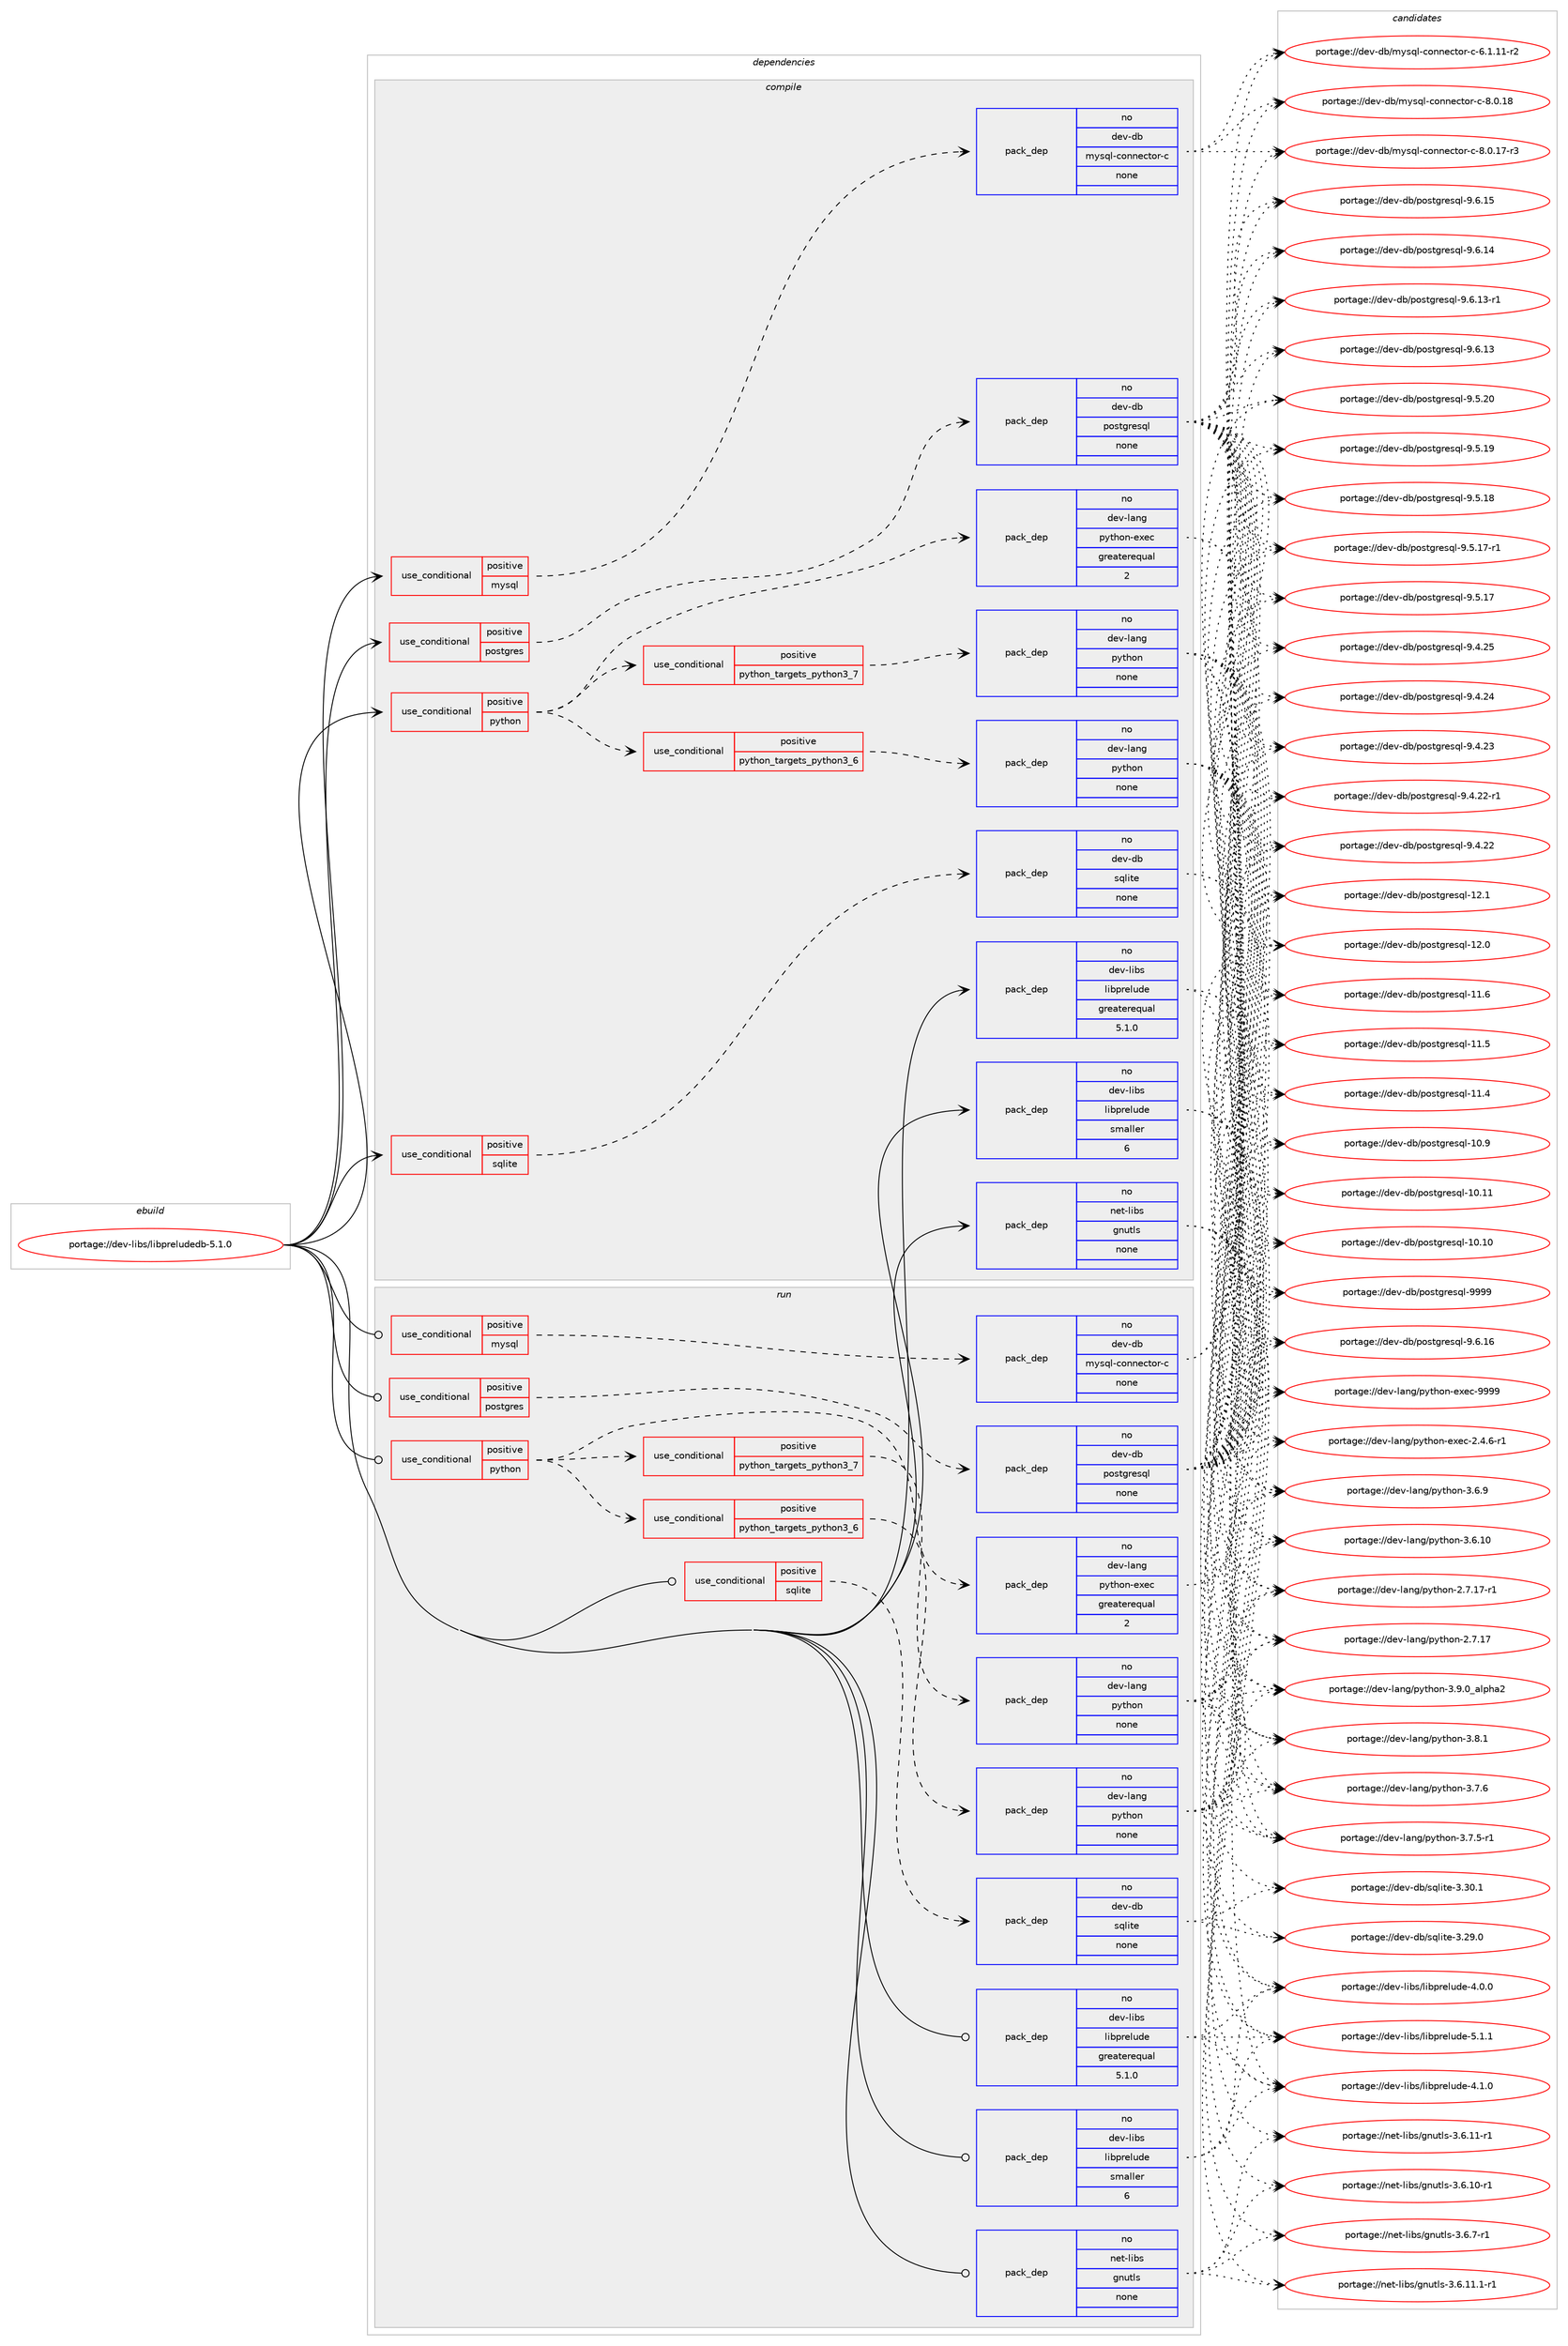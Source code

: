 digraph prolog {

# *************
# Graph options
# *************

newrank=true;
concentrate=true;
compound=true;
graph [rankdir=LR,fontname=Helvetica,fontsize=10,ranksep=1.5];#, ranksep=2.5, nodesep=0.2];
edge  [arrowhead=vee];
node  [fontname=Helvetica,fontsize=10];

# **********
# The ebuild
# **********

subgraph cluster_leftcol {
color=gray;
label=<<i>ebuild</i>>;
id [label="portage://dev-libs/libpreludedb-5.1.0", color=red, width=4, href="../dev-libs/libpreludedb-5.1.0.svg"];
}

# ****************
# The dependencies
# ****************

subgraph cluster_midcol {
color=gray;
label=<<i>dependencies</i>>;
subgraph cluster_compile {
fillcolor="#eeeeee";
style=filled;
label=<<i>compile</i>>;
subgraph cond124902 {
dependency510977 [label=<<TABLE BORDER="0" CELLBORDER="1" CELLSPACING="0" CELLPADDING="4"><TR><TD ROWSPAN="3" CELLPADDING="10">use_conditional</TD></TR><TR><TD>positive</TD></TR><TR><TD>mysql</TD></TR></TABLE>>, shape=none, color=red];
subgraph pack380839 {
dependency510978 [label=<<TABLE BORDER="0" CELLBORDER="1" CELLSPACING="0" CELLPADDING="4" WIDTH="220"><TR><TD ROWSPAN="6" CELLPADDING="30">pack_dep</TD></TR><TR><TD WIDTH="110">no</TD></TR><TR><TD>dev-db</TD></TR><TR><TD>mysql-connector-c</TD></TR><TR><TD>none</TD></TR><TR><TD></TD></TR></TABLE>>, shape=none, color=blue];
}
dependency510977:e -> dependency510978:w [weight=20,style="dashed",arrowhead="vee"];
}
id:e -> dependency510977:w [weight=20,style="solid",arrowhead="vee"];
subgraph cond124903 {
dependency510979 [label=<<TABLE BORDER="0" CELLBORDER="1" CELLSPACING="0" CELLPADDING="4"><TR><TD ROWSPAN="3" CELLPADDING="10">use_conditional</TD></TR><TR><TD>positive</TD></TR><TR><TD>postgres</TD></TR></TABLE>>, shape=none, color=red];
subgraph pack380840 {
dependency510980 [label=<<TABLE BORDER="0" CELLBORDER="1" CELLSPACING="0" CELLPADDING="4" WIDTH="220"><TR><TD ROWSPAN="6" CELLPADDING="30">pack_dep</TD></TR><TR><TD WIDTH="110">no</TD></TR><TR><TD>dev-db</TD></TR><TR><TD>postgresql</TD></TR><TR><TD>none</TD></TR><TR><TD></TD></TR></TABLE>>, shape=none, color=blue];
}
dependency510979:e -> dependency510980:w [weight=20,style="dashed",arrowhead="vee"];
}
id:e -> dependency510979:w [weight=20,style="solid",arrowhead="vee"];
subgraph cond124904 {
dependency510981 [label=<<TABLE BORDER="0" CELLBORDER="1" CELLSPACING="0" CELLPADDING="4"><TR><TD ROWSPAN="3" CELLPADDING="10">use_conditional</TD></TR><TR><TD>positive</TD></TR><TR><TD>python</TD></TR></TABLE>>, shape=none, color=red];
subgraph cond124905 {
dependency510982 [label=<<TABLE BORDER="0" CELLBORDER="1" CELLSPACING="0" CELLPADDING="4"><TR><TD ROWSPAN="3" CELLPADDING="10">use_conditional</TD></TR><TR><TD>positive</TD></TR><TR><TD>python_targets_python3_6</TD></TR></TABLE>>, shape=none, color=red];
subgraph pack380841 {
dependency510983 [label=<<TABLE BORDER="0" CELLBORDER="1" CELLSPACING="0" CELLPADDING="4" WIDTH="220"><TR><TD ROWSPAN="6" CELLPADDING="30">pack_dep</TD></TR><TR><TD WIDTH="110">no</TD></TR><TR><TD>dev-lang</TD></TR><TR><TD>python</TD></TR><TR><TD>none</TD></TR><TR><TD></TD></TR></TABLE>>, shape=none, color=blue];
}
dependency510982:e -> dependency510983:w [weight=20,style="dashed",arrowhead="vee"];
}
dependency510981:e -> dependency510982:w [weight=20,style="dashed",arrowhead="vee"];
subgraph cond124906 {
dependency510984 [label=<<TABLE BORDER="0" CELLBORDER="1" CELLSPACING="0" CELLPADDING="4"><TR><TD ROWSPAN="3" CELLPADDING="10">use_conditional</TD></TR><TR><TD>positive</TD></TR><TR><TD>python_targets_python3_7</TD></TR></TABLE>>, shape=none, color=red];
subgraph pack380842 {
dependency510985 [label=<<TABLE BORDER="0" CELLBORDER="1" CELLSPACING="0" CELLPADDING="4" WIDTH="220"><TR><TD ROWSPAN="6" CELLPADDING="30">pack_dep</TD></TR><TR><TD WIDTH="110">no</TD></TR><TR><TD>dev-lang</TD></TR><TR><TD>python</TD></TR><TR><TD>none</TD></TR><TR><TD></TD></TR></TABLE>>, shape=none, color=blue];
}
dependency510984:e -> dependency510985:w [weight=20,style="dashed",arrowhead="vee"];
}
dependency510981:e -> dependency510984:w [weight=20,style="dashed",arrowhead="vee"];
subgraph pack380843 {
dependency510986 [label=<<TABLE BORDER="0" CELLBORDER="1" CELLSPACING="0" CELLPADDING="4" WIDTH="220"><TR><TD ROWSPAN="6" CELLPADDING="30">pack_dep</TD></TR><TR><TD WIDTH="110">no</TD></TR><TR><TD>dev-lang</TD></TR><TR><TD>python-exec</TD></TR><TR><TD>greaterequal</TD></TR><TR><TD>2</TD></TR></TABLE>>, shape=none, color=blue];
}
dependency510981:e -> dependency510986:w [weight=20,style="dashed",arrowhead="vee"];
}
id:e -> dependency510981:w [weight=20,style="solid",arrowhead="vee"];
subgraph cond124907 {
dependency510987 [label=<<TABLE BORDER="0" CELLBORDER="1" CELLSPACING="0" CELLPADDING="4"><TR><TD ROWSPAN="3" CELLPADDING="10">use_conditional</TD></TR><TR><TD>positive</TD></TR><TR><TD>sqlite</TD></TR></TABLE>>, shape=none, color=red];
subgraph pack380844 {
dependency510988 [label=<<TABLE BORDER="0" CELLBORDER="1" CELLSPACING="0" CELLPADDING="4" WIDTH="220"><TR><TD ROWSPAN="6" CELLPADDING="30">pack_dep</TD></TR><TR><TD WIDTH="110">no</TD></TR><TR><TD>dev-db</TD></TR><TR><TD>sqlite</TD></TR><TR><TD>none</TD></TR><TR><TD></TD></TR></TABLE>>, shape=none, color=blue];
}
dependency510987:e -> dependency510988:w [weight=20,style="dashed",arrowhead="vee"];
}
id:e -> dependency510987:w [weight=20,style="solid",arrowhead="vee"];
subgraph pack380845 {
dependency510989 [label=<<TABLE BORDER="0" CELLBORDER="1" CELLSPACING="0" CELLPADDING="4" WIDTH="220"><TR><TD ROWSPAN="6" CELLPADDING="30">pack_dep</TD></TR><TR><TD WIDTH="110">no</TD></TR><TR><TD>dev-libs</TD></TR><TR><TD>libprelude</TD></TR><TR><TD>greaterequal</TD></TR><TR><TD>5.1.0</TD></TR></TABLE>>, shape=none, color=blue];
}
id:e -> dependency510989:w [weight=20,style="solid",arrowhead="vee"];
subgraph pack380846 {
dependency510990 [label=<<TABLE BORDER="0" CELLBORDER="1" CELLSPACING="0" CELLPADDING="4" WIDTH="220"><TR><TD ROWSPAN="6" CELLPADDING="30">pack_dep</TD></TR><TR><TD WIDTH="110">no</TD></TR><TR><TD>dev-libs</TD></TR><TR><TD>libprelude</TD></TR><TR><TD>smaller</TD></TR><TR><TD>6</TD></TR></TABLE>>, shape=none, color=blue];
}
id:e -> dependency510990:w [weight=20,style="solid",arrowhead="vee"];
subgraph pack380847 {
dependency510991 [label=<<TABLE BORDER="0" CELLBORDER="1" CELLSPACING="0" CELLPADDING="4" WIDTH="220"><TR><TD ROWSPAN="6" CELLPADDING="30">pack_dep</TD></TR><TR><TD WIDTH="110">no</TD></TR><TR><TD>net-libs</TD></TR><TR><TD>gnutls</TD></TR><TR><TD>none</TD></TR><TR><TD></TD></TR></TABLE>>, shape=none, color=blue];
}
id:e -> dependency510991:w [weight=20,style="solid",arrowhead="vee"];
}
subgraph cluster_compileandrun {
fillcolor="#eeeeee";
style=filled;
label=<<i>compile and run</i>>;
}
subgraph cluster_run {
fillcolor="#eeeeee";
style=filled;
label=<<i>run</i>>;
subgraph cond124908 {
dependency510992 [label=<<TABLE BORDER="0" CELLBORDER="1" CELLSPACING="0" CELLPADDING="4"><TR><TD ROWSPAN="3" CELLPADDING="10">use_conditional</TD></TR><TR><TD>positive</TD></TR><TR><TD>mysql</TD></TR></TABLE>>, shape=none, color=red];
subgraph pack380848 {
dependency510993 [label=<<TABLE BORDER="0" CELLBORDER="1" CELLSPACING="0" CELLPADDING="4" WIDTH="220"><TR><TD ROWSPAN="6" CELLPADDING="30">pack_dep</TD></TR><TR><TD WIDTH="110">no</TD></TR><TR><TD>dev-db</TD></TR><TR><TD>mysql-connector-c</TD></TR><TR><TD>none</TD></TR><TR><TD></TD></TR></TABLE>>, shape=none, color=blue];
}
dependency510992:e -> dependency510993:w [weight=20,style="dashed",arrowhead="vee"];
}
id:e -> dependency510992:w [weight=20,style="solid",arrowhead="odot"];
subgraph cond124909 {
dependency510994 [label=<<TABLE BORDER="0" CELLBORDER="1" CELLSPACING="0" CELLPADDING="4"><TR><TD ROWSPAN="3" CELLPADDING="10">use_conditional</TD></TR><TR><TD>positive</TD></TR><TR><TD>postgres</TD></TR></TABLE>>, shape=none, color=red];
subgraph pack380849 {
dependency510995 [label=<<TABLE BORDER="0" CELLBORDER="1" CELLSPACING="0" CELLPADDING="4" WIDTH="220"><TR><TD ROWSPAN="6" CELLPADDING="30">pack_dep</TD></TR><TR><TD WIDTH="110">no</TD></TR><TR><TD>dev-db</TD></TR><TR><TD>postgresql</TD></TR><TR><TD>none</TD></TR><TR><TD></TD></TR></TABLE>>, shape=none, color=blue];
}
dependency510994:e -> dependency510995:w [weight=20,style="dashed",arrowhead="vee"];
}
id:e -> dependency510994:w [weight=20,style="solid",arrowhead="odot"];
subgraph cond124910 {
dependency510996 [label=<<TABLE BORDER="0" CELLBORDER="1" CELLSPACING="0" CELLPADDING="4"><TR><TD ROWSPAN="3" CELLPADDING="10">use_conditional</TD></TR><TR><TD>positive</TD></TR><TR><TD>python</TD></TR></TABLE>>, shape=none, color=red];
subgraph cond124911 {
dependency510997 [label=<<TABLE BORDER="0" CELLBORDER="1" CELLSPACING="0" CELLPADDING="4"><TR><TD ROWSPAN="3" CELLPADDING="10">use_conditional</TD></TR><TR><TD>positive</TD></TR><TR><TD>python_targets_python3_6</TD></TR></TABLE>>, shape=none, color=red];
subgraph pack380850 {
dependency510998 [label=<<TABLE BORDER="0" CELLBORDER="1" CELLSPACING="0" CELLPADDING="4" WIDTH="220"><TR><TD ROWSPAN="6" CELLPADDING="30">pack_dep</TD></TR><TR><TD WIDTH="110">no</TD></TR><TR><TD>dev-lang</TD></TR><TR><TD>python</TD></TR><TR><TD>none</TD></TR><TR><TD></TD></TR></TABLE>>, shape=none, color=blue];
}
dependency510997:e -> dependency510998:w [weight=20,style="dashed",arrowhead="vee"];
}
dependency510996:e -> dependency510997:w [weight=20,style="dashed",arrowhead="vee"];
subgraph cond124912 {
dependency510999 [label=<<TABLE BORDER="0" CELLBORDER="1" CELLSPACING="0" CELLPADDING="4"><TR><TD ROWSPAN="3" CELLPADDING="10">use_conditional</TD></TR><TR><TD>positive</TD></TR><TR><TD>python_targets_python3_7</TD></TR></TABLE>>, shape=none, color=red];
subgraph pack380851 {
dependency511000 [label=<<TABLE BORDER="0" CELLBORDER="1" CELLSPACING="0" CELLPADDING="4" WIDTH="220"><TR><TD ROWSPAN="6" CELLPADDING="30">pack_dep</TD></TR><TR><TD WIDTH="110">no</TD></TR><TR><TD>dev-lang</TD></TR><TR><TD>python</TD></TR><TR><TD>none</TD></TR><TR><TD></TD></TR></TABLE>>, shape=none, color=blue];
}
dependency510999:e -> dependency511000:w [weight=20,style="dashed",arrowhead="vee"];
}
dependency510996:e -> dependency510999:w [weight=20,style="dashed",arrowhead="vee"];
subgraph pack380852 {
dependency511001 [label=<<TABLE BORDER="0" CELLBORDER="1" CELLSPACING="0" CELLPADDING="4" WIDTH="220"><TR><TD ROWSPAN="6" CELLPADDING="30">pack_dep</TD></TR><TR><TD WIDTH="110">no</TD></TR><TR><TD>dev-lang</TD></TR><TR><TD>python-exec</TD></TR><TR><TD>greaterequal</TD></TR><TR><TD>2</TD></TR></TABLE>>, shape=none, color=blue];
}
dependency510996:e -> dependency511001:w [weight=20,style="dashed",arrowhead="vee"];
}
id:e -> dependency510996:w [weight=20,style="solid",arrowhead="odot"];
subgraph cond124913 {
dependency511002 [label=<<TABLE BORDER="0" CELLBORDER="1" CELLSPACING="0" CELLPADDING="4"><TR><TD ROWSPAN="3" CELLPADDING="10">use_conditional</TD></TR><TR><TD>positive</TD></TR><TR><TD>sqlite</TD></TR></TABLE>>, shape=none, color=red];
subgraph pack380853 {
dependency511003 [label=<<TABLE BORDER="0" CELLBORDER="1" CELLSPACING="0" CELLPADDING="4" WIDTH="220"><TR><TD ROWSPAN="6" CELLPADDING="30">pack_dep</TD></TR><TR><TD WIDTH="110">no</TD></TR><TR><TD>dev-db</TD></TR><TR><TD>sqlite</TD></TR><TR><TD>none</TD></TR><TR><TD></TD></TR></TABLE>>, shape=none, color=blue];
}
dependency511002:e -> dependency511003:w [weight=20,style="dashed",arrowhead="vee"];
}
id:e -> dependency511002:w [weight=20,style="solid",arrowhead="odot"];
subgraph pack380854 {
dependency511004 [label=<<TABLE BORDER="0" CELLBORDER="1" CELLSPACING="0" CELLPADDING="4" WIDTH="220"><TR><TD ROWSPAN="6" CELLPADDING="30">pack_dep</TD></TR><TR><TD WIDTH="110">no</TD></TR><TR><TD>dev-libs</TD></TR><TR><TD>libprelude</TD></TR><TR><TD>greaterequal</TD></TR><TR><TD>5.1.0</TD></TR></TABLE>>, shape=none, color=blue];
}
id:e -> dependency511004:w [weight=20,style="solid",arrowhead="odot"];
subgraph pack380855 {
dependency511005 [label=<<TABLE BORDER="0" CELLBORDER="1" CELLSPACING="0" CELLPADDING="4" WIDTH="220"><TR><TD ROWSPAN="6" CELLPADDING="30">pack_dep</TD></TR><TR><TD WIDTH="110">no</TD></TR><TR><TD>dev-libs</TD></TR><TR><TD>libprelude</TD></TR><TR><TD>smaller</TD></TR><TR><TD>6</TD></TR></TABLE>>, shape=none, color=blue];
}
id:e -> dependency511005:w [weight=20,style="solid",arrowhead="odot"];
subgraph pack380856 {
dependency511006 [label=<<TABLE BORDER="0" CELLBORDER="1" CELLSPACING="0" CELLPADDING="4" WIDTH="220"><TR><TD ROWSPAN="6" CELLPADDING="30">pack_dep</TD></TR><TR><TD WIDTH="110">no</TD></TR><TR><TD>net-libs</TD></TR><TR><TD>gnutls</TD></TR><TR><TD>none</TD></TR><TR><TD></TD></TR></TABLE>>, shape=none, color=blue];
}
id:e -> dependency511006:w [weight=20,style="solid",arrowhead="odot"];
}
}

# **************
# The candidates
# **************

subgraph cluster_choices {
rank=same;
color=gray;
label=<<i>candidates</i>>;

subgraph choice380839 {
color=black;
nodesep=1;
choice100101118451009847109121115113108459911111011010199116111114459945564648464956 [label="portage://dev-db/mysql-connector-c-8.0.18", color=red, width=4,href="../dev-db/mysql-connector-c-8.0.18.svg"];
choice1001011184510098471091211151131084599111110110101991161111144599455646484649554511451 [label="portage://dev-db/mysql-connector-c-8.0.17-r3", color=red, width=4,href="../dev-db/mysql-connector-c-8.0.17-r3.svg"];
choice1001011184510098471091211151131084599111110110101991161111144599455446494649494511450 [label="portage://dev-db/mysql-connector-c-6.1.11-r2", color=red, width=4,href="../dev-db/mysql-connector-c-6.1.11-r2.svg"];
dependency510978:e -> choice100101118451009847109121115113108459911111011010199116111114459945564648464956:w [style=dotted,weight="100"];
dependency510978:e -> choice1001011184510098471091211151131084599111110110101991161111144599455646484649554511451:w [style=dotted,weight="100"];
dependency510978:e -> choice1001011184510098471091211151131084599111110110101991161111144599455446494649494511450:w [style=dotted,weight="100"];
}
subgraph choice380840 {
color=black;
nodesep=1;
choice1001011184510098471121111151161031141011151131084557575757 [label="portage://dev-db/postgresql-9999", color=red, width=4,href="../dev-db/postgresql-9999.svg"];
choice10010111845100984711211111511610311410111511310845574654464954 [label="portage://dev-db/postgresql-9.6.16", color=red, width=4,href="../dev-db/postgresql-9.6.16.svg"];
choice10010111845100984711211111511610311410111511310845574654464953 [label="portage://dev-db/postgresql-9.6.15", color=red, width=4,href="../dev-db/postgresql-9.6.15.svg"];
choice10010111845100984711211111511610311410111511310845574654464952 [label="portage://dev-db/postgresql-9.6.14", color=red, width=4,href="../dev-db/postgresql-9.6.14.svg"];
choice100101118451009847112111115116103114101115113108455746544649514511449 [label="portage://dev-db/postgresql-9.6.13-r1", color=red, width=4,href="../dev-db/postgresql-9.6.13-r1.svg"];
choice10010111845100984711211111511610311410111511310845574654464951 [label="portage://dev-db/postgresql-9.6.13", color=red, width=4,href="../dev-db/postgresql-9.6.13.svg"];
choice10010111845100984711211111511610311410111511310845574653465048 [label="portage://dev-db/postgresql-9.5.20", color=red, width=4,href="../dev-db/postgresql-9.5.20.svg"];
choice10010111845100984711211111511610311410111511310845574653464957 [label="portage://dev-db/postgresql-9.5.19", color=red, width=4,href="../dev-db/postgresql-9.5.19.svg"];
choice10010111845100984711211111511610311410111511310845574653464956 [label="portage://dev-db/postgresql-9.5.18", color=red, width=4,href="../dev-db/postgresql-9.5.18.svg"];
choice100101118451009847112111115116103114101115113108455746534649554511449 [label="portage://dev-db/postgresql-9.5.17-r1", color=red, width=4,href="../dev-db/postgresql-9.5.17-r1.svg"];
choice10010111845100984711211111511610311410111511310845574653464955 [label="portage://dev-db/postgresql-9.5.17", color=red, width=4,href="../dev-db/postgresql-9.5.17.svg"];
choice10010111845100984711211111511610311410111511310845574652465053 [label="portage://dev-db/postgresql-9.4.25", color=red, width=4,href="../dev-db/postgresql-9.4.25.svg"];
choice10010111845100984711211111511610311410111511310845574652465052 [label="portage://dev-db/postgresql-9.4.24", color=red, width=4,href="../dev-db/postgresql-9.4.24.svg"];
choice10010111845100984711211111511610311410111511310845574652465051 [label="portage://dev-db/postgresql-9.4.23", color=red, width=4,href="../dev-db/postgresql-9.4.23.svg"];
choice100101118451009847112111115116103114101115113108455746524650504511449 [label="portage://dev-db/postgresql-9.4.22-r1", color=red, width=4,href="../dev-db/postgresql-9.4.22-r1.svg"];
choice10010111845100984711211111511610311410111511310845574652465050 [label="portage://dev-db/postgresql-9.4.22", color=red, width=4,href="../dev-db/postgresql-9.4.22.svg"];
choice1001011184510098471121111151161031141011151131084549504649 [label="portage://dev-db/postgresql-12.1", color=red, width=4,href="../dev-db/postgresql-12.1.svg"];
choice1001011184510098471121111151161031141011151131084549504648 [label="portage://dev-db/postgresql-12.0", color=red, width=4,href="../dev-db/postgresql-12.0.svg"];
choice1001011184510098471121111151161031141011151131084549494654 [label="portage://dev-db/postgresql-11.6", color=red, width=4,href="../dev-db/postgresql-11.6.svg"];
choice1001011184510098471121111151161031141011151131084549494653 [label="portage://dev-db/postgresql-11.5", color=red, width=4,href="../dev-db/postgresql-11.5.svg"];
choice1001011184510098471121111151161031141011151131084549494652 [label="portage://dev-db/postgresql-11.4", color=red, width=4,href="../dev-db/postgresql-11.4.svg"];
choice1001011184510098471121111151161031141011151131084549484657 [label="portage://dev-db/postgresql-10.9", color=red, width=4,href="../dev-db/postgresql-10.9.svg"];
choice100101118451009847112111115116103114101115113108454948464949 [label="portage://dev-db/postgresql-10.11", color=red, width=4,href="../dev-db/postgresql-10.11.svg"];
choice100101118451009847112111115116103114101115113108454948464948 [label="portage://dev-db/postgresql-10.10", color=red, width=4,href="../dev-db/postgresql-10.10.svg"];
dependency510980:e -> choice1001011184510098471121111151161031141011151131084557575757:w [style=dotted,weight="100"];
dependency510980:e -> choice10010111845100984711211111511610311410111511310845574654464954:w [style=dotted,weight="100"];
dependency510980:e -> choice10010111845100984711211111511610311410111511310845574654464953:w [style=dotted,weight="100"];
dependency510980:e -> choice10010111845100984711211111511610311410111511310845574654464952:w [style=dotted,weight="100"];
dependency510980:e -> choice100101118451009847112111115116103114101115113108455746544649514511449:w [style=dotted,weight="100"];
dependency510980:e -> choice10010111845100984711211111511610311410111511310845574654464951:w [style=dotted,weight="100"];
dependency510980:e -> choice10010111845100984711211111511610311410111511310845574653465048:w [style=dotted,weight="100"];
dependency510980:e -> choice10010111845100984711211111511610311410111511310845574653464957:w [style=dotted,weight="100"];
dependency510980:e -> choice10010111845100984711211111511610311410111511310845574653464956:w [style=dotted,weight="100"];
dependency510980:e -> choice100101118451009847112111115116103114101115113108455746534649554511449:w [style=dotted,weight="100"];
dependency510980:e -> choice10010111845100984711211111511610311410111511310845574653464955:w [style=dotted,weight="100"];
dependency510980:e -> choice10010111845100984711211111511610311410111511310845574652465053:w [style=dotted,weight="100"];
dependency510980:e -> choice10010111845100984711211111511610311410111511310845574652465052:w [style=dotted,weight="100"];
dependency510980:e -> choice10010111845100984711211111511610311410111511310845574652465051:w [style=dotted,weight="100"];
dependency510980:e -> choice100101118451009847112111115116103114101115113108455746524650504511449:w [style=dotted,weight="100"];
dependency510980:e -> choice10010111845100984711211111511610311410111511310845574652465050:w [style=dotted,weight="100"];
dependency510980:e -> choice1001011184510098471121111151161031141011151131084549504649:w [style=dotted,weight="100"];
dependency510980:e -> choice1001011184510098471121111151161031141011151131084549504648:w [style=dotted,weight="100"];
dependency510980:e -> choice1001011184510098471121111151161031141011151131084549494654:w [style=dotted,weight="100"];
dependency510980:e -> choice1001011184510098471121111151161031141011151131084549494653:w [style=dotted,weight="100"];
dependency510980:e -> choice1001011184510098471121111151161031141011151131084549494652:w [style=dotted,weight="100"];
dependency510980:e -> choice1001011184510098471121111151161031141011151131084549484657:w [style=dotted,weight="100"];
dependency510980:e -> choice100101118451009847112111115116103114101115113108454948464949:w [style=dotted,weight="100"];
dependency510980:e -> choice100101118451009847112111115116103114101115113108454948464948:w [style=dotted,weight="100"];
}
subgraph choice380841 {
color=black;
nodesep=1;
choice10010111845108971101034711212111610411111045514657464895971081121049750 [label="portage://dev-lang/python-3.9.0_alpha2", color=red, width=4,href="../dev-lang/python-3.9.0_alpha2.svg"];
choice100101118451089711010347112121116104111110455146564649 [label="portage://dev-lang/python-3.8.1", color=red, width=4,href="../dev-lang/python-3.8.1.svg"];
choice100101118451089711010347112121116104111110455146554654 [label="portage://dev-lang/python-3.7.6", color=red, width=4,href="../dev-lang/python-3.7.6.svg"];
choice1001011184510897110103471121211161041111104551465546534511449 [label="portage://dev-lang/python-3.7.5-r1", color=red, width=4,href="../dev-lang/python-3.7.5-r1.svg"];
choice100101118451089711010347112121116104111110455146544657 [label="portage://dev-lang/python-3.6.9", color=red, width=4,href="../dev-lang/python-3.6.9.svg"];
choice10010111845108971101034711212111610411111045514654464948 [label="portage://dev-lang/python-3.6.10", color=red, width=4,href="../dev-lang/python-3.6.10.svg"];
choice100101118451089711010347112121116104111110455046554649554511449 [label="portage://dev-lang/python-2.7.17-r1", color=red, width=4,href="../dev-lang/python-2.7.17-r1.svg"];
choice10010111845108971101034711212111610411111045504655464955 [label="portage://dev-lang/python-2.7.17", color=red, width=4,href="../dev-lang/python-2.7.17.svg"];
dependency510983:e -> choice10010111845108971101034711212111610411111045514657464895971081121049750:w [style=dotted,weight="100"];
dependency510983:e -> choice100101118451089711010347112121116104111110455146564649:w [style=dotted,weight="100"];
dependency510983:e -> choice100101118451089711010347112121116104111110455146554654:w [style=dotted,weight="100"];
dependency510983:e -> choice1001011184510897110103471121211161041111104551465546534511449:w [style=dotted,weight="100"];
dependency510983:e -> choice100101118451089711010347112121116104111110455146544657:w [style=dotted,weight="100"];
dependency510983:e -> choice10010111845108971101034711212111610411111045514654464948:w [style=dotted,weight="100"];
dependency510983:e -> choice100101118451089711010347112121116104111110455046554649554511449:w [style=dotted,weight="100"];
dependency510983:e -> choice10010111845108971101034711212111610411111045504655464955:w [style=dotted,weight="100"];
}
subgraph choice380842 {
color=black;
nodesep=1;
choice10010111845108971101034711212111610411111045514657464895971081121049750 [label="portage://dev-lang/python-3.9.0_alpha2", color=red, width=4,href="../dev-lang/python-3.9.0_alpha2.svg"];
choice100101118451089711010347112121116104111110455146564649 [label="portage://dev-lang/python-3.8.1", color=red, width=4,href="../dev-lang/python-3.8.1.svg"];
choice100101118451089711010347112121116104111110455146554654 [label="portage://dev-lang/python-3.7.6", color=red, width=4,href="../dev-lang/python-3.7.6.svg"];
choice1001011184510897110103471121211161041111104551465546534511449 [label="portage://dev-lang/python-3.7.5-r1", color=red, width=4,href="../dev-lang/python-3.7.5-r1.svg"];
choice100101118451089711010347112121116104111110455146544657 [label="portage://dev-lang/python-3.6.9", color=red, width=4,href="../dev-lang/python-3.6.9.svg"];
choice10010111845108971101034711212111610411111045514654464948 [label="portage://dev-lang/python-3.6.10", color=red, width=4,href="../dev-lang/python-3.6.10.svg"];
choice100101118451089711010347112121116104111110455046554649554511449 [label="portage://dev-lang/python-2.7.17-r1", color=red, width=4,href="../dev-lang/python-2.7.17-r1.svg"];
choice10010111845108971101034711212111610411111045504655464955 [label="portage://dev-lang/python-2.7.17", color=red, width=4,href="../dev-lang/python-2.7.17.svg"];
dependency510985:e -> choice10010111845108971101034711212111610411111045514657464895971081121049750:w [style=dotted,weight="100"];
dependency510985:e -> choice100101118451089711010347112121116104111110455146564649:w [style=dotted,weight="100"];
dependency510985:e -> choice100101118451089711010347112121116104111110455146554654:w [style=dotted,weight="100"];
dependency510985:e -> choice1001011184510897110103471121211161041111104551465546534511449:w [style=dotted,weight="100"];
dependency510985:e -> choice100101118451089711010347112121116104111110455146544657:w [style=dotted,weight="100"];
dependency510985:e -> choice10010111845108971101034711212111610411111045514654464948:w [style=dotted,weight="100"];
dependency510985:e -> choice100101118451089711010347112121116104111110455046554649554511449:w [style=dotted,weight="100"];
dependency510985:e -> choice10010111845108971101034711212111610411111045504655464955:w [style=dotted,weight="100"];
}
subgraph choice380843 {
color=black;
nodesep=1;
choice10010111845108971101034711212111610411111045101120101994557575757 [label="portage://dev-lang/python-exec-9999", color=red, width=4,href="../dev-lang/python-exec-9999.svg"];
choice10010111845108971101034711212111610411111045101120101994550465246544511449 [label="portage://dev-lang/python-exec-2.4.6-r1", color=red, width=4,href="../dev-lang/python-exec-2.4.6-r1.svg"];
dependency510986:e -> choice10010111845108971101034711212111610411111045101120101994557575757:w [style=dotted,weight="100"];
dependency510986:e -> choice10010111845108971101034711212111610411111045101120101994550465246544511449:w [style=dotted,weight="100"];
}
subgraph choice380844 {
color=black;
nodesep=1;
choice10010111845100984711511310810511610145514651484649 [label="portage://dev-db/sqlite-3.30.1", color=red, width=4,href="../dev-db/sqlite-3.30.1.svg"];
choice10010111845100984711511310810511610145514650574648 [label="portage://dev-db/sqlite-3.29.0", color=red, width=4,href="../dev-db/sqlite-3.29.0.svg"];
dependency510988:e -> choice10010111845100984711511310810511610145514651484649:w [style=dotted,weight="100"];
dependency510988:e -> choice10010111845100984711511310810511610145514650574648:w [style=dotted,weight="100"];
}
subgraph choice380845 {
color=black;
nodesep=1;
choice10010111845108105981154710810598112114101108117100101455346494649 [label="portage://dev-libs/libprelude-5.1.1", color=red, width=4,href="../dev-libs/libprelude-5.1.1.svg"];
choice10010111845108105981154710810598112114101108117100101455246494648 [label="portage://dev-libs/libprelude-4.1.0", color=red, width=4,href="../dev-libs/libprelude-4.1.0.svg"];
choice10010111845108105981154710810598112114101108117100101455246484648 [label="portage://dev-libs/libprelude-4.0.0", color=red, width=4,href="../dev-libs/libprelude-4.0.0.svg"];
dependency510989:e -> choice10010111845108105981154710810598112114101108117100101455346494649:w [style=dotted,weight="100"];
dependency510989:e -> choice10010111845108105981154710810598112114101108117100101455246494648:w [style=dotted,weight="100"];
dependency510989:e -> choice10010111845108105981154710810598112114101108117100101455246484648:w [style=dotted,weight="100"];
}
subgraph choice380846 {
color=black;
nodesep=1;
choice10010111845108105981154710810598112114101108117100101455346494649 [label="portage://dev-libs/libprelude-5.1.1", color=red, width=4,href="../dev-libs/libprelude-5.1.1.svg"];
choice10010111845108105981154710810598112114101108117100101455246494648 [label="portage://dev-libs/libprelude-4.1.0", color=red, width=4,href="../dev-libs/libprelude-4.1.0.svg"];
choice10010111845108105981154710810598112114101108117100101455246484648 [label="portage://dev-libs/libprelude-4.0.0", color=red, width=4,href="../dev-libs/libprelude-4.0.0.svg"];
dependency510990:e -> choice10010111845108105981154710810598112114101108117100101455346494649:w [style=dotted,weight="100"];
dependency510990:e -> choice10010111845108105981154710810598112114101108117100101455246494648:w [style=dotted,weight="100"];
dependency510990:e -> choice10010111845108105981154710810598112114101108117100101455246484648:w [style=dotted,weight="100"];
}
subgraph choice380847 {
color=black;
nodesep=1;
choice1101011164510810598115471031101171161081154551465446554511449 [label="portage://net-libs/gnutls-3.6.7-r1", color=red, width=4,href="../net-libs/gnutls-3.6.7-r1.svg"];
choice1101011164510810598115471031101171161081154551465446494946494511449 [label="portage://net-libs/gnutls-3.6.11.1-r1", color=red, width=4,href="../net-libs/gnutls-3.6.11.1-r1.svg"];
choice110101116451081059811547103110117116108115455146544649494511449 [label="portage://net-libs/gnutls-3.6.11-r1", color=red, width=4,href="../net-libs/gnutls-3.6.11-r1.svg"];
choice110101116451081059811547103110117116108115455146544649484511449 [label="portage://net-libs/gnutls-3.6.10-r1", color=red, width=4,href="../net-libs/gnutls-3.6.10-r1.svg"];
dependency510991:e -> choice1101011164510810598115471031101171161081154551465446554511449:w [style=dotted,weight="100"];
dependency510991:e -> choice1101011164510810598115471031101171161081154551465446494946494511449:w [style=dotted,weight="100"];
dependency510991:e -> choice110101116451081059811547103110117116108115455146544649494511449:w [style=dotted,weight="100"];
dependency510991:e -> choice110101116451081059811547103110117116108115455146544649484511449:w [style=dotted,weight="100"];
}
subgraph choice380848 {
color=black;
nodesep=1;
choice100101118451009847109121115113108459911111011010199116111114459945564648464956 [label="portage://dev-db/mysql-connector-c-8.0.18", color=red, width=4,href="../dev-db/mysql-connector-c-8.0.18.svg"];
choice1001011184510098471091211151131084599111110110101991161111144599455646484649554511451 [label="portage://dev-db/mysql-connector-c-8.0.17-r3", color=red, width=4,href="../dev-db/mysql-connector-c-8.0.17-r3.svg"];
choice1001011184510098471091211151131084599111110110101991161111144599455446494649494511450 [label="portage://dev-db/mysql-connector-c-6.1.11-r2", color=red, width=4,href="../dev-db/mysql-connector-c-6.1.11-r2.svg"];
dependency510993:e -> choice100101118451009847109121115113108459911111011010199116111114459945564648464956:w [style=dotted,weight="100"];
dependency510993:e -> choice1001011184510098471091211151131084599111110110101991161111144599455646484649554511451:w [style=dotted,weight="100"];
dependency510993:e -> choice1001011184510098471091211151131084599111110110101991161111144599455446494649494511450:w [style=dotted,weight="100"];
}
subgraph choice380849 {
color=black;
nodesep=1;
choice1001011184510098471121111151161031141011151131084557575757 [label="portage://dev-db/postgresql-9999", color=red, width=4,href="../dev-db/postgresql-9999.svg"];
choice10010111845100984711211111511610311410111511310845574654464954 [label="portage://dev-db/postgresql-9.6.16", color=red, width=4,href="../dev-db/postgresql-9.6.16.svg"];
choice10010111845100984711211111511610311410111511310845574654464953 [label="portage://dev-db/postgresql-9.6.15", color=red, width=4,href="../dev-db/postgresql-9.6.15.svg"];
choice10010111845100984711211111511610311410111511310845574654464952 [label="portage://dev-db/postgresql-9.6.14", color=red, width=4,href="../dev-db/postgresql-9.6.14.svg"];
choice100101118451009847112111115116103114101115113108455746544649514511449 [label="portage://dev-db/postgresql-9.6.13-r1", color=red, width=4,href="../dev-db/postgresql-9.6.13-r1.svg"];
choice10010111845100984711211111511610311410111511310845574654464951 [label="portage://dev-db/postgresql-9.6.13", color=red, width=4,href="../dev-db/postgresql-9.6.13.svg"];
choice10010111845100984711211111511610311410111511310845574653465048 [label="portage://dev-db/postgresql-9.5.20", color=red, width=4,href="../dev-db/postgresql-9.5.20.svg"];
choice10010111845100984711211111511610311410111511310845574653464957 [label="portage://dev-db/postgresql-9.5.19", color=red, width=4,href="../dev-db/postgresql-9.5.19.svg"];
choice10010111845100984711211111511610311410111511310845574653464956 [label="portage://dev-db/postgresql-9.5.18", color=red, width=4,href="../dev-db/postgresql-9.5.18.svg"];
choice100101118451009847112111115116103114101115113108455746534649554511449 [label="portage://dev-db/postgresql-9.5.17-r1", color=red, width=4,href="../dev-db/postgresql-9.5.17-r1.svg"];
choice10010111845100984711211111511610311410111511310845574653464955 [label="portage://dev-db/postgresql-9.5.17", color=red, width=4,href="../dev-db/postgresql-9.5.17.svg"];
choice10010111845100984711211111511610311410111511310845574652465053 [label="portage://dev-db/postgresql-9.4.25", color=red, width=4,href="../dev-db/postgresql-9.4.25.svg"];
choice10010111845100984711211111511610311410111511310845574652465052 [label="portage://dev-db/postgresql-9.4.24", color=red, width=4,href="../dev-db/postgresql-9.4.24.svg"];
choice10010111845100984711211111511610311410111511310845574652465051 [label="portage://dev-db/postgresql-9.4.23", color=red, width=4,href="../dev-db/postgresql-9.4.23.svg"];
choice100101118451009847112111115116103114101115113108455746524650504511449 [label="portage://dev-db/postgresql-9.4.22-r1", color=red, width=4,href="../dev-db/postgresql-9.4.22-r1.svg"];
choice10010111845100984711211111511610311410111511310845574652465050 [label="portage://dev-db/postgresql-9.4.22", color=red, width=4,href="../dev-db/postgresql-9.4.22.svg"];
choice1001011184510098471121111151161031141011151131084549504649 [label="portage://dev-db/postgresql-12.1", color=red, width=4,href="../dev-db/postgresql-12.1.svg"];
choice1001011184510098471121111151161031141011151131084549504648 [label="portage://dev-db/postgresql-12.0", color=red, width=4,href="../dev-db/postgresql-12.0.svg"];
choice1001011184510098471121111151161031141011151131084549494654 [label="portage://dev-db/postgresql-11.6", color=red, width=4,href="../dev-db/postgresql-11.6.svg"];
choice1001011184510098471121111151161031141011151131084549494653 [label="portage://dev-db/postgresql-11.5", color=red, width=4,href="../dev-db/postgresql-11.5.svg"];
choice1001011184510098471121111151161031141011151131084549494652 [label="portage://dev-db/postgresql-11.4", color=red, width=4,href="../dev-db/postgresql-11.4.svg"];
choice1001011184510098471121111151161031141011151131084549484657 [label="portage://dev-db/postgresql-10.9", color=red, width=4,href="../dev-db/postgresql-10.9.svg"];
choice100101118451009847112111115116103114101115113108454948464949 [label="portage://dev-db/postgresql-10.11", color=red, width=4,href="../dev-db/postgresql-10.11.svg"];
choice100101118451009847112111115116103114101115113108454948464948 [label="portage://dev-db/postgresql-10.10", color=red, width=4,href="../dev-db/postgresql-10.10.svg"];
dependency510995:e -> choice1001011184510098471121111151161031141011151131084557575757:w [style=dotted,weight="100"];
dependency510995:e -> choice10010111845100984711211111511610311410111511310845574654464954:w [style=dotted,weight="100"];
dependency510995:e -> choice10010111845100984711211111511610311410111511310845574654464953:w [style=dotted,weight="100"];
dependency510995:e -> choice10010111845100984711211111511610311410111511310845574654464952:w [style=dotted,weight="100"];
dependency510995:e -> choice100101118451009847112111115116103114101115113108455746544649514511449:w [style=dotted,weight="100"];
dependency510995:e -> choice10010111845100984711211111511610311410111511310845574654464951:w [style=dotted,weight="100"];
dependency510995:e -> choice10010111845100984711211111511610311410111511310845574653465048:w [style=dotted,weight="100"];
dependency510995:e -> choice10010111845100984711211111511610311410111511310845574653464957:w [style=dotted,weight="100"];
dependency510995:e -> choice10010111845100984711211111511610311410111511310845574653464956:w [style=dotted,weight="100"];
dependency510995:e -> choice100101118451009847112111115116103114101115113108455746534649554511449:w [style=dotted,weight="100"];
dependency510995:e -> choice10010111845100984711211111511610311410111511310845574653464955:w [style=dotted,weight="100"];
dependency510995:e -> choice10010111845100984711211111511610311410111511310845574652465053:w [style=dotted,weight="100"];
dependency510995:e -> choice10010111845100984711211111511610311410111511310845574652465052:w [style=dotted,weight="100"];
dependency510995:e -> choice10010111845100984711211111511610311410111511310845574652465051:w [style=dotted,weight="100"];
dependency510995:e -> choice100101118451009847112111115116103114101115113108455746524650504511449:w [style=dotted,weight="100"];
dependency510995:e -> choice10010111845100984711211111511610311410111511310845574652465050:w [style=dotted,weight="100"];
dependency510995:e -> choice1001011184510098471121111151161031141011151131084549504649:w [style=dotted,weight="100"];
dependency510995:e -> choice1001011184510098471121111151161031141011151131084549504648:w [style=dotted,weight="100"];
dependency510995:e -> choice1001011184510098471121111151161031141011151131084549494654:w [style=dotted,weight="100"];
dependency510995:e -> choice1001011184510098471121111151161031141011151131084549494653:w [style=dotted,weight="100"];
dependency510995:e -> choice1001011184510098471121111151161031141011151131084549494652:w [style=dotted,weight="100"];
dependency510995:e -> choice1001011184510098471121111151161031141011151131084549484657:w [style=dotted,weight="100"];
dependency510995:e -> choice100101118451009847112111115116103114101115113108454948464949:w [style=dotted,weight="100"];
dependency510995:e -> choice100101118451009847112111115116103114101115113108454948464948:w [style=dotted,weight="100"];
}
subgraph choice380850 {
color=black;
nodesep=1;
choice10010111845108971101034711212111610411111045514657464895971081121049750 [label="portage://dev-lang/python-3.9.0_alpha2", color=red, width=4,href="../dev-lang/python-3.9.0_alpha2.svg"];
choice100101118451089711010347112121116104111110455146564649 [label="portage://dev-lang/python-3.8.1", color=red, width=4,href="../dev-lang/python-3.8.1.svg"];
choice100101118451089711010347112121116104111110455146554654 [label="portage://dev-lang/python-3.7.6", color=red, width=4,href="../dev-lang/python-3.7.6.svg"];
choice1001011184510897110103471121211161041111104551465546534511449 [label="portage://dev-lang/python-3.7.5-r1", color=red, width=4,href="../dev-lang/python-3.7.5-r1.svg"];
choice100101118451089711010347112121116104111110455146544657 [label="portage://dev-lang/python-3.6.9", color=red, width=4,href="../dev-lang/python-3.6.9.svg"];
choice10010111845108971101034711212111610411111045514654464948 [label="portage://dev-lang/python-3.6.10", color=red, width=4,href="../dev-lang/python-3.6.10.svg"];
choice100101118451089711010347112121116104111110455046554649554511449 [label="portage://dev-lang/python-2.7.17-r1", color=red, width=4,href="../dev-lang/python-2.7.17-r1.svg"];
choice10010111845108971101034711212111610411111045504655464955 [label="portage://dev-lang/python-2.7.17", color=red, width=4,href="../dev-lang/python-2.7.17.svg"];
dependency510998:e -> choice10010111845108971101034711212111610411111045514657464895971081121049750:w [style=dotted,weight="100"];
dependency510998:e -> choice100101118451089711010347112121116104111110455146564649:w [style=dotted,weight="100"];
dependency510998:e -> choice100101118451089711010347112121116104111110455146554654:w [style=dotted,weight="100"];
dependency510998:e -> choice1001011184510897110103471121211161041111104551465546534511449:w [style=dotted,weight="100"];
dependency510998:e -> choice100101118451089711010347112121116104111110455146544657:w [style=dotted,weight="100"];
dependency510998:e -> choice10010111845108971101034711212111610411111045514654464948:w [style=dotted,weight="100"];
dependency510998:e -> choice100101118451089711010347112121116104111110455046554649554511449:w [style=dotted,weight="100"];
dependency510998:e -> choice10010111845108971101034711212111610411111045504655464955:w [style=dotted,weight="100"];
}
subgraph choice380851 {
color=black;
nodesep=1;
choice10010111845108971101034711212111610411111045514657464895971081121049750 [label="portage://dev-lang/python-3.9.0_alpha2", color=red, width=4,href="../dev-lang/python-3.9.0_alpha2.svg"];
choice100101118451089711010347112121116104111110455146564649 [label="portage://dev-lang/python-3.8.1", color=red, width=4,href="../dev-lang/python-3.8.1.svg"];
choice100101118451089711010347112121116104111110455146554654 [label="portage://dev-lang/python-3.7.6", color=red, width=4,href="../dev-lang/python-3.7.6.svg"];
choice1001011184510897110103471121211161041111104551465546534511449 [label="portage://dev-lang/python-3.7.5-r1", color=red, width=4,href="../dev-lang/python-3.7.5-r1.svg"];
choice100101118451089711010347112121116104111110455146544657 [label="portage://dev-lang/python-3.6.9", color=red, width=4,href="../dev-lang/python-3.6.9.svg"];
choice10010111845108971101034711212111610411111045514654464948 [label="portage://dev-lang/python-3.6.10", color=red, width=4,href="../dev-lang/python-3.6.10.svg"];
choice100101118451089711010347112121116104111110455046554649554511449 [label="portage://dev-lang/python-2.7.17-r1", color=red, width=4,href="../dev-lang/python-2.7.17-r1.svg"];
choice10010111845108971101034711212111610411111045504655464955 [label="portage://dev-lang/python-2.7.17", color=red, width=4,href="../dev-lang/python-2.7.17.svg"];
dependency511000:e -> choice10010111845108971101034711212111610411111045514657464895971081121049750:w [style=dotted,weight="100"];
dependency511000:e -> choice100101118451089711010347112121116104111110455146564649:w [style=dotted,weight="100"];
dependency511000:e -> choice100101118451089711010347112121116104111110455146554654:w [style=dotted,weight="100"];
dependency511000:e -> choice1001011184510897110103471121211161041111104551465546534511449:w [style=dotted,weight="100"];
dependency511000:e -> choice100101118451089711010347112121116104111110455146544657:w [style=dotted,weight="100"];
dependency511000:e -> choice10010111845108971101034711212111610411111045514654464948:w [style=dotted,weight="100"];
dependency511000:e -> choice100101118451089711010347112121116104111110455046554649554511449:w [style=dotted,weight="100"];
dependency511000:e -> choice10010111845108971101034711212111610411111045504655464955:w [style=dotted,weight="100"];
}
subgraph choice380852 {
color=black;
nodesep=1;
choice10010111845108971101034711212111610411111045101120101994557575757 [label="portage://dev-lang/python-exec-9999", color=red, width=4,href="../dev-lang/python-exec-9999.svg"];
choice10010111845108971101034711212111610411111045101120101994550465246544511449 [label="portage://dev-lang/python-exec-2.4.6-r1", color=red, width=4,href="../dev-lang/python-exec-2.4.6-r1.svg"];
dependency511001:e -> choice10010111845108971101034711212111610411111045101120101994557575757:w [style=dotted,weight="100"];
dependency511001:e -> choice10010111845108971101034711212111610411111045101120101994550465246544511449:w [style=dotted,weight="100"];
}
subgraph choice380853 {
color=black;
nodesep=1;
choice10010111845100984711511310810511610145514651484649 [label="portage://dev-db/sqlite-3.30.1", color=red, width=4,href="../dev-db/sqlite-3.30.1.svg"];
choice10010111845100984711511310810511610145514650574648 [label="portage://dev-db/sqlite-3.29.0", color=red, width=4,href="../dev-db/sqlite-3.29.0.svg"];
dependency511003:e -> choice10010111845100984711511310810511610145514651484649:w [style=dotted,weight="100"];
dependency511003:e -> choice10010111845100984711511310810511610145514650574648:w [style=dotted,weight="100"];
}
subgraph choice380854 {
color=black;
nodesep=1;
choice10010111845108105981154710810598112114101108117100101455346494649 [label="portage://dev-libs/libprelude-5.1.1", color=red, width=4,href="../dev-libs/libprelude-5.1.1.svg"];
choice10010111845108105981154710810598112114101108117100101455246494648 [label="portage://dev-libs/libprelude-4.1.0", color=red, width=4,href="../dev-libs/libprelude-4.1.0.svg"];
choice10010111845108105981154710810598112114101108117100101455246484648 [label="portage://dev-libs/libprelude-4.0.0", color=red, width=4,href="../dev-libs/libprelude-4.0.0.svg"];
dependency511004:e -> choice10010111845108105981154710810598112114101108117100101455346494649:w [style=dotted,weight="100"];
dependency511004:e -> choice10010111845108105981154710810598112114101108117100101455246494648:w [style=dotted,weight="100"];
dependency511004:e -> choice10010111845108105981154710810598112114101108117100101455246484648:w [style=dotted,weight="100"];
}
subgraph choice380855 {
color=black;
nodesep=1;
choice10010111845108105981154710810598112114101108117100101455346494649 [label="portage://dev-libs/libprelude-5.1.1", color=red, width=4,href="../dev-libs/libprelude-5.1.1.svg"];
choice10010111845108105981154710810598112114101108117100101455246494648 [label="portage://dev-libs/libprelude-4.1.0", color=red, width=4,href="../dev-libs/libprelude-4.1.0.svg"];
choice10010111845108105981154710810598112114101108117100101455246484648 [label="portage://dev-libs/libprelude-4.0.0", color=red, width=4,href="../dev-libs/libprelude-4.0.0.svg"];
dependency511005:e -> choice10010111845108105981154710810598112114101108117100101455346494649:w [style=dotted,weight="100"];
dependency511005:e -> choice10010111845108105981154710810598112114101108117100101455246494648:w [style=dotted,weight="100"];
dependency511005:e -> choice10010111845108105981154710810598112114101108117100101455246484648:w [style=dotted,weight="100"];
}
subgraph choice380856 {
color=black;
nodesep=1;
choice1101011164510810598115471031101171161081154551465446554511449 [label="portage://net-libs/gnutls-3.6.7-r1", color=red, width=4,href="../net-libs/gnutls-3.6.7-r1.svg"];
choice1101011164510810598115471031101171161081154551465446494946494511449 [label="portage://net-libs/gnutls-3.6.11.1-r1", color=red, width=4,href="../net-libs/gnutls-3.6.11.1-r1.svg"];
choice110101116451081059811547103110117116108115455146544649494511449 [label="portage://net-libs/gnutls-3.6.11-r1", color=red, width=4,href="../net-libs/gnutls-3.6.11-r1.svg"];
choice110101116451081059811547103110117116108115455146544649484511449 [label="portage://net-libs/gnutls-3.6.10-r1", color=red, width=4,href="../net-libs/gnutls-3.6.10-r1.svg"];
dependency511006:e -> choice1101011164510810598115471031101171161081154551465446554511449:w [style=dotted,weight="100"];
dependency511006:e -> choice1101011164510810598115471031101171161081154551465446494946494511449:w [style=dotted,weight="100"];
dependency511006:e -> choice110101116451081059811547103110117116108115455146544649494511449:w [style=dotted,weight="100"];
dependency511006:e -> choice110101116451081059811547103110117116108115455146544649484511449:w [style=dotted,weight="100"];
}
}

}
